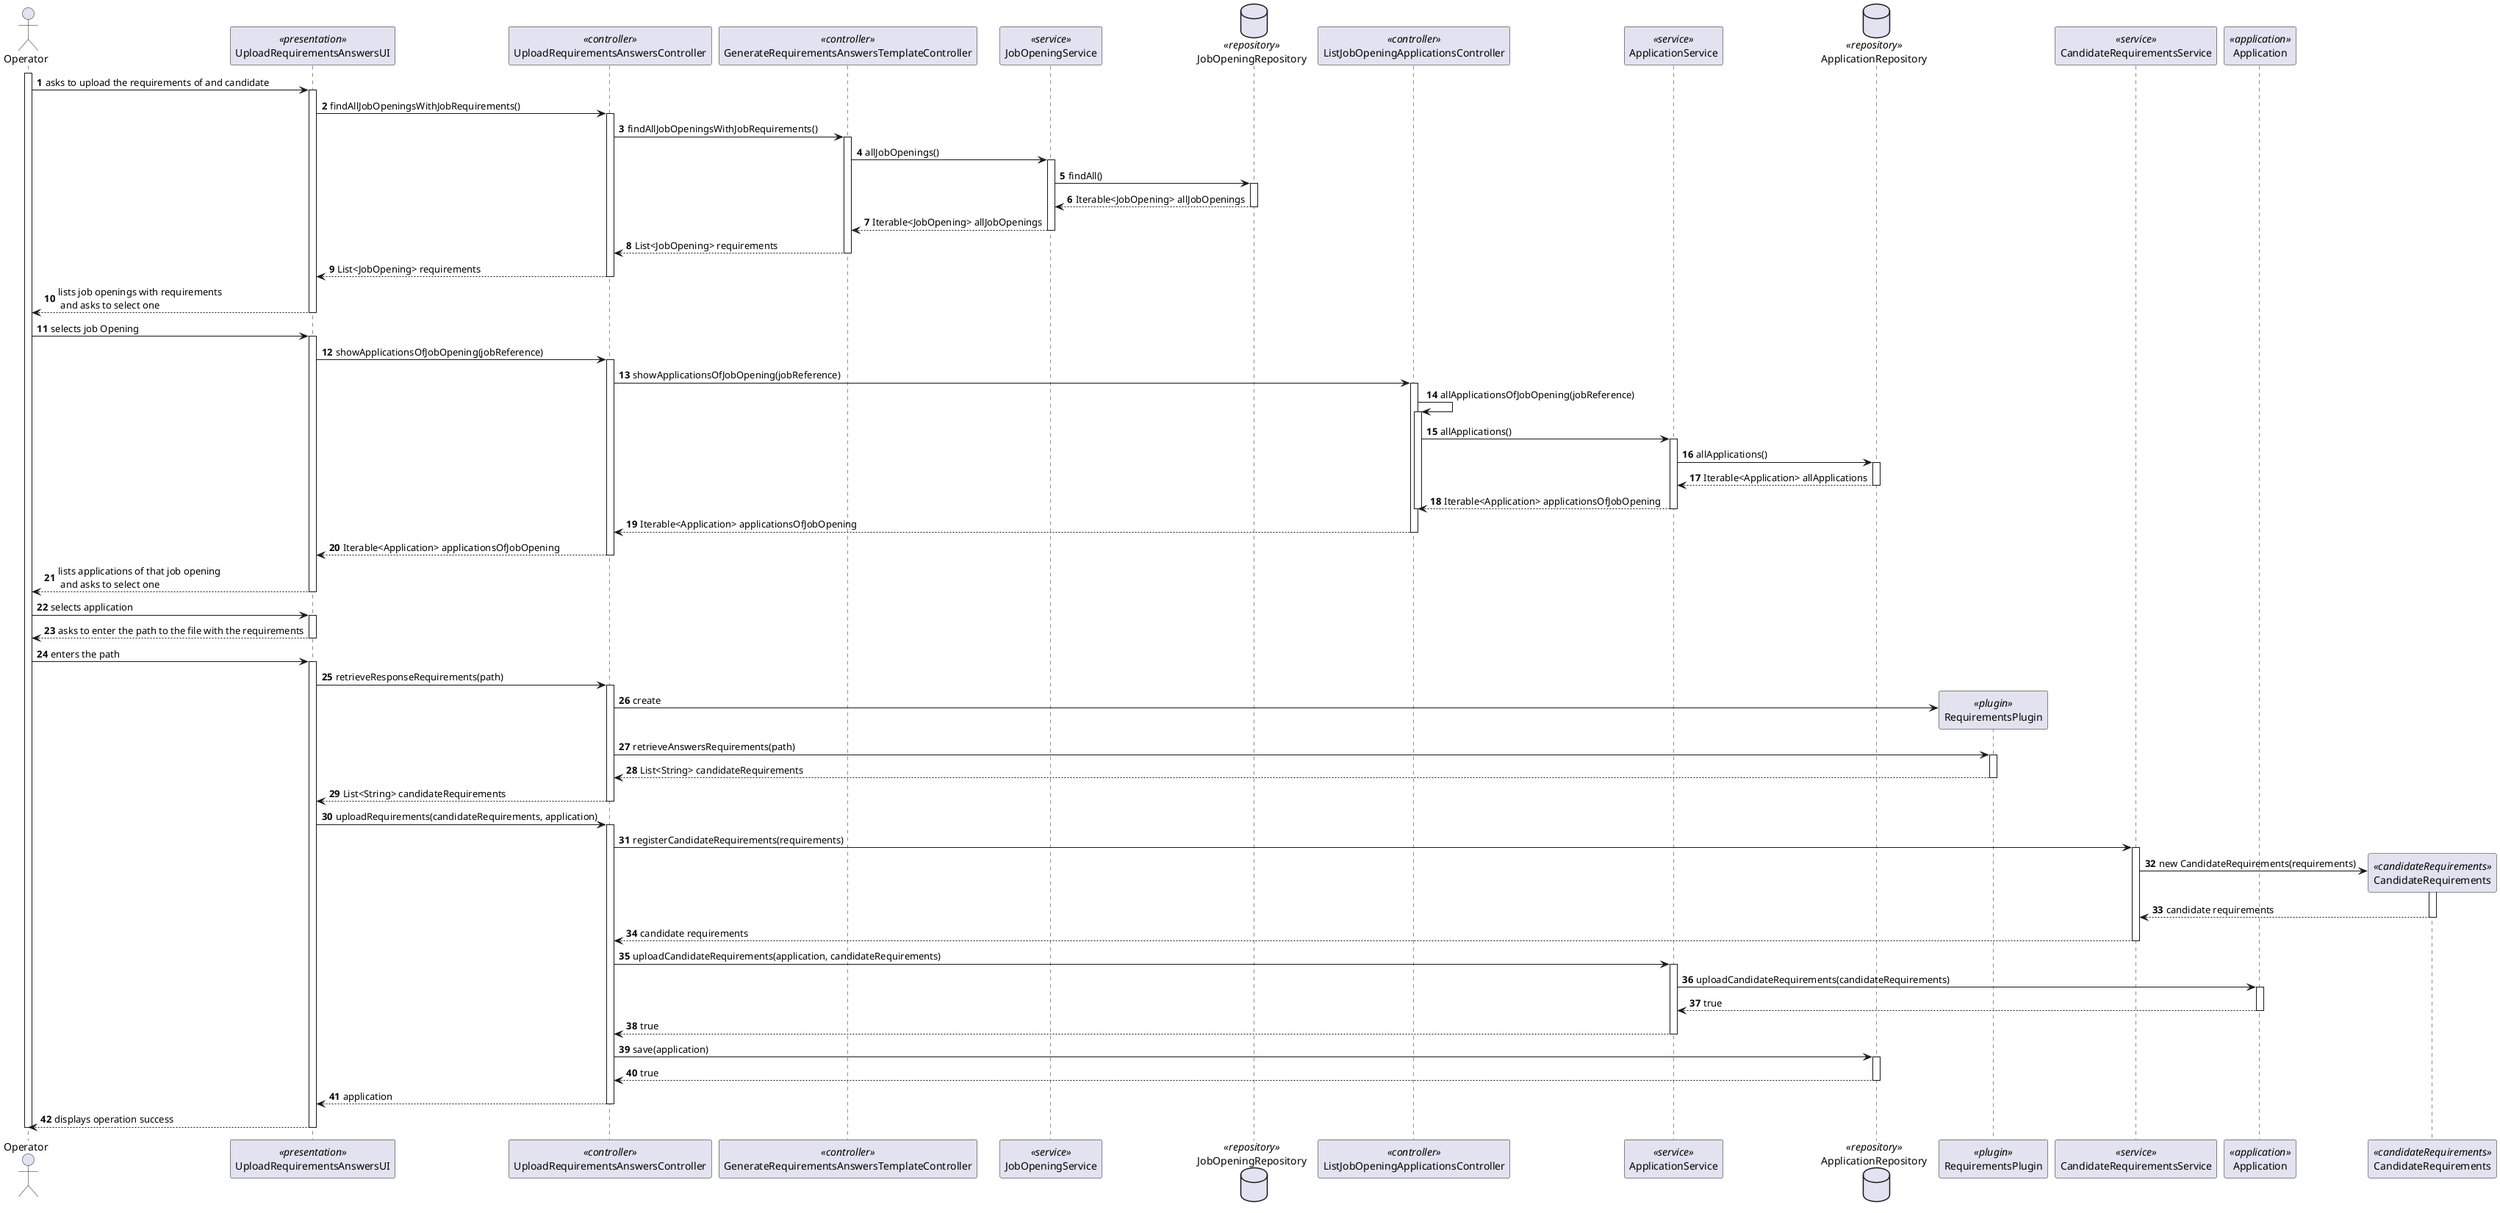 @startuml
autonumber

actor Operator

participant UploadRequirementsAnswersUI <<presentation>>
participant UploadRequirementsAnswersController <<controller>>
participant GenerateRequirementsAnswersTemplateController <<controller>>
participant JobOpeningService <<service>>
database    JobOpeningRepository <<repository>>
participant ListJobOpeningApplicationsController <<controller>>
participant ApplicationService <<service>>
database ApplicationRepository <<repository>>
participant RequirementsPlugin <<plugin>>
participant CandidateRequirementsService <<service>>
participant Application <<application>>
participant CandidateRequirements <<candidateRequirements>>


activate Operator

    Operator -> UploadRequirementsAnswersUI : asks to upload the requirements of and candidate
    activate UploadRequirementsAnswersUI

        UploadRequirementsAnswersUI -> UploadRequirementsAnswersController : findAllJobOpeningsWithJobRequirements()
        activate UploadRequirementsAnswersController

            UploadRequirementsAnswersController -> GenerateRequirementsAnswersTemplateController : findAllJobOpeningsWithJobRequirements()
            activate GenerateRequirementsAnswersTemplateController

                GenerateRequirementsAnswersTemplateController -> JobOpeningService : allJobOpenings()
                activate JobOpeningService

                    JobOpeningService -> JobOpeningRepository : findAll()
                    activate JobOpeningRepository

                        JobOpeningRepository --> JobOpeningService : Iterable<JobOpening> allJobOpenings
                    deactivate JobOpeningRepository

                    JobOpeningService --> GenerateRequirementsAnswersTemplateController : Iterable<JobOpening> allJobOpenings
                deactivate JobOpeningService

                GenerateRequirementsAnswersTemplateController --> UploadRequirementsAnswersController : List<JobOpening> requirements
            deactivate GenerateRequirementsAnswersTemplateController

            UploadRequirementsAnswersController --> UploadRequirementsAnswersUI: List<JobOpening> requirements
        deactivate UploadRequirementsAnswersController

        UploadRequirementsAnswersUI --> Operator : lists job openings with requirements \n and asks to select one
    deactivate UploadRequirementsAnswersUI

    Operator -> UploadRequirementsAnswersUI : selects job Opening
    activate UploadRequirementsAnswersUI

        UploadRequirementsAnswersUI -> UploadRequirementsAnswersController : showApplicationsOfJobOpening(jobReference)
        activate UploadRequirementsAnswersController

            UploadRequirementsAnswersController -> ListJobOpeningApplicationsController : showApplicationsOfJobOpening(jobReference)
            activate ListJobOpeningApplicationsController

                ListJobOpeningApplicationsController -> ListJobOpeningApplicationsController : allApplicationsOfJobOpening(jobReference)
                activate ListJobOpeningApplicationsController

                    ListJobOpeningApplicationsController -> ApplicationService : allApplications()
                    activate ApplicationService

                        ApplicationService -> ApplicationRepository : allApplications()
                        activate ApplicationRepository

                            ApplicationRepository --> ApplicationService : Iterable<Application> allApplications
                        deactivate ApplicationRepository

                        ApplicationService --> ListJobOpeningApplicationsController : Iterable<Application> applicationsOfJobOpening
                    deactivate ApplicationService
                deactivate ListJobOpeningApplicationsController

                ListJobOpeningApplicationsController --> UploadRequirementsAnswersController : Iterable<Application> applicationsOfJobOpening
            deactivate ListJobOpeningApplicationsController

            UploadRequirementsAnswersController --> UploadRequirementsAnswersUI : Iterable<Application> applicationsOfJobOpening
        deactivate UploadRequirementsAnswersController

        UploadRequirementsAnswersUI --> Operator : lists applications of that job opening \n and asks to select one
    deactivate UploadRequirementsAnswersUI

    Operator -> UploadRequirementsAnswersUI : selects application
    activate UploadRequirementsAnswersUI

        UploadRequirementsAnswersUI --> Operator : asks to enter the path to the file with the requirements
    deactivate UploadRequirementsAnswersUI

    Operator -> UploadRequirementsAnswersUI : enters the path
    activate UploadRequirementsAnswersUI

        UploadRequirementsAnswersUI -> UploadRequirementsAnswersController : retrieveResponseRequirements(path)
        activate UploadRequirementsAnswersController

            UploadRequirementsAnswersController -> RequirementsPlugin** : create
            UploadRequirementsAnswersController -> RequirementsPlugin : retrieveAnswersRequirements(path)
            activate RequirementsPlugin

                RequirementsPlugin --> UploadRequirementsAnswersController : List<String> candidateRequirements
            deactivate RequirementsPlugin

            UploadRequirementsAnswersController --> UploadRequirementsAnswersUI : List<String> candidateRequirements
        deactivate UploadRequirementsAnswersController

        UploadRequirementsAnswersUI -> UploadRequirementsAnswersController : uploadRequirements(candidateRequirements, application)
        activate UploadRequirementsAnswersController

            UploadRequirementsAnswersController -> CandidateRequirementsService : registerCandidateRequirements(requirements)
            activate CandidateRequirementsService

                CandidateRequirementsService -> CandidateRequirements** : new CandidateRequirements(requirements)
                activate CandidateRequirements

                    CandidateRequirements --> CandidateRequirementsService : candidate requirements
                deactivate CandidateRequirements

                CandidateRequirementsService --> UploadRequirementsAnswersController : candidate requirements
            deactivate CandidateRequirementsService

            UploadRequirementsAnswersController -> ApplicationService : uploadCandidateRequirements(application, candidateRequirements)
            activate ApplicationService

                ApplicationService -> Application : uploadCandidateRequirements(candidateRequirements)
                activate Application

                    Application --> ApplicationService : true
                deactivate Application

                ApplicationService --> UploadRequirementsAnswersController : true
            deactivate ApplicationService

            UploadRequirementsAnswersController -> ApplicationRepository : save(application)
            activate ApplicationRepository

                ApplicationRepository --> UploadRequirementsAnswersController : true
            deactivate ApplicationRepository

            UploadRequirementsAnswersController --> UploadRequirementsAnswersUI : application
        deactivate UploadRequirementsAnswersController

        UploadRequirementsAnswersUI --> Operator : displays operation success
    deactivate UploadRequirementsAnswersUI

deactivate Operator

@enduml